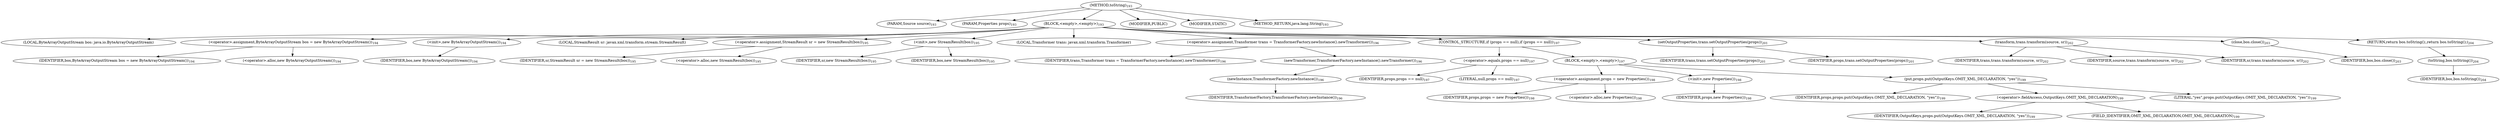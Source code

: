 digraph "toString" {  
"384" [label = <(METHOD,toString)<SUB>193</SUB>> ]
"385" [label = <(PARAM,Source source)<SUB>193</SUB>> ]
"12" [label = <(PARAM,Properties props)<SUB>193</SUB>> ]
"386" [label = <(BLOCK,&lt;empty&gt;,&lt;empty&gt;)<SUB>193</SUB>> ]
"8" [label = <(LOCAL,ByteArrayOutputStream bos: java.io.ByteArrayOutputStream)> ]
"387" [label = <(&lt;operator&gt;.assignment,ByteArrayOutputStream bos = new ByteArrayOutputStream())<SUB>194</SUB>> ]
"388" [label = <(IDENTIFIER,bos,ByteArrayOutputStream bos = new ByteArrayOutputStream())<SUB>194</SUB>> ]
"389" [label = <(&lt;operator&gt;.alloc,new ByteArrayOutputStream())<SUB>194</SUB>> ]
"390" [label = <(&lt;init&gt;,new ByteArrayOutputStream())<SUB>194</SUB>> ]
"7" [label = <(IDENTIFIER,bos,new ByteArrayOutputStream())<SUB>194</SUB>> ]
"10" [label = <(LOCAL,StreamResult sr: javax.xml.transform.stream.StreamResult)> ]
"391" [label = <(&lt;operator&gt;.assignment,StreamResult sr = new StreamResult(bos))<SUB>195</SUB>> ]
"392" [label = <(IDENTIFIER,sr,StreamResult sr = new StreamResult(bos))<SUB>195</SUB>> ]
"393" [label = <(&lt;operator&gt;.alloc,new StreamResult(bos))<SUB>195</SUB>> ]
"394" [label = <(&lt;init&gt;,new StreamResult(bos))<SUB>195</SUB>> ]
"9" [label = <(IDENTIFIER,sr,new StreamResult(bos))<SUB>195</SUB>> ]
"395" [label = <(IDENTIFIER,bos,new StreamResult(bos))<SUB>195</SUB>> ]
"396" [label = <(LOCAL,Transformer trans: javax.xml.transform.Transformer)> ]
"397" [label = <(&lt;operator&gt;.assignment,Transformer trans = TransformerFactory.newInstance().newTransformer())<SUB>196</SUB>> ]
"398" [label = <(IDENTIFIER,trans,Transformer trans = TransformerFactory.newInstance().newTransformer())<SUB>196</SUB>> ]
"399" [label = <(newTransformer,TransformerFactory.newInstance().newTransformer())<SUB>196</SUB>> ]
"400" [label = <(newInstance,TransformerFactory.newInstance())<SUB>196</SUB>> ]
"401" [label = <(IDENTIFIER,TransformerFactory,TransformerFactory.newInstance())<SUB>196</SUB>> ]
"402" [label = <(CONTROL_STRUCTURE,if (props == null),if (props == null))<SUB>197</SUB>> ]
"403" [label = <(&lt;operator&gt;.equals,props == null)<SUB>197</SUB>> ]
"404" [label = <(IDENTIFIER,props,props == null)<SUB>197</SUB>> ]
"405" [label = <(LITERAL,null,props == null)<SUB>197</SUB>> ]
"406" [label = <(BLOCK,&lt;empty&gt;,&lt;empty&gt;)<SUB>197</SUB>> ]
"407" [label = <(&lt;operator&gt;.assignment,props = new Properties())<SUB>198</SUB>> ]
"408" [label = <(IDENTIFIER,props,props = new Properties())<SUB>198</SUB>> ]
"409" [label = <(&lt;operator&gt;.alloc,new Properties())<SUB>198</SUB>> ]
"410" [label = <(&lt;init&gt;,new Properties())<SUB>198</SUB>> ]
"11" [label = <(IDENTIFIER,props,new Properties())<SUB>198</SUB>> ]
"411" [label = <(put,props.put(OutputKeys.OMIT_XML_DECLARATION, &quot;yes&quot;))<SUB>199</SUB>> ]
"412" [label = <(IDENTIFIER,props,props.put(OutputKeys.OMIT_XML_DECLARATION, &quot;yes&quot;))<SUB>199</SUB>> ]
"413" [label = <(&lt;operator&gt;.fieldAccess,OutputKeys.OMIT_XML_DECLARATION)<SUB>199</SUB>> ]
"414" [label = <(IDENTIFIER,OutputKeys,props.put(OutputKeys.OMIT_XML_DECLARATION, &quot;yes&quot;))<SUB>199</SUB>> ]
"415" [label = <(FIELD_IDENTIFIER,OMIT_XML_DECLARATION,OMIT_XML_DECLARATION)<SUB>199</SUB>> ]
"416" [label = <(LITERAL,&quot;yes&quot;,props.put(OutputKeys.OMIT_XML_DECLARATION, &quot;yes&quot;))<SUB>199</SUB>> ]
"417" [label = <(setOutputProperties,trans.setOutputProperties(props))<SUB>201</SUB>> ]
"418" [label = <(IDENTIFIER,trans,trans.setOutputProperties(props))<SUB>201</SUB>> ]
"419" [label = <(IDENTIFIER,props,trans.setOutputProperties(props))<SUB>201</SUB>> ]
"420" [label = <(transform,trans.transform(source, sr))<SUB>202</SUB>> ]
"421" [label = <(IDENTIFIER,trans,trans.transform(source, sr))<SUB>202</SUB>> ]
"422" [label = <(IDENTIFIER,source,trans.transform(source, sr))<SUB>202</SUB>> ]
"423" [label = <(IDENTIFIER,sr,trans.transform(source, sr))<SUB>202</SUB>> ]
"424" [label = <(close,bos.close())<SUB>203</SUB>> ]
"425" [label = <(IDENTIFIER,bos,bos.close())<SUB>203</SUB>> ]
"426" [label = <(RETURN,return bos.toString();,return bos.toString();)<SUB>204</SUB>> ]
"427" [label = <(toString,bos.toString())<SUB>204</SUB>> ]
"428" [label = <(IDENTIFIER,bos,bos.toString())<SUB>204</SUB>> ]
"429" [label = <(MODIFIER,PUBLIC)> ]
"430" [label = <(MODIFIER,STATIC)> ]
"431" [label = <(METHOD_RETURN,java.lang.String)<SUB>193</SUB>> ]
  "384" -> "385" 
  "384" -> "12" 
  "384" -> "386" 
  "384" -> "429" 
  "384" -> "430" 
  "384" -> "431" 
  "386" -> "8" 
  "386" -> "387" 
  "386" -> "390" 
  "386" -> "10" 
  "386" -> "391" 
  "386" -> "394" 
  "386" -> "396" 
  "386" -> "397" 
  "386" -> "402" 
  "386" -> "417" 
  "386" -> "420" 
  "386" -> "424" 
  "386" -> "426" 
  "387" -> "388" 
  "387" -> "389" 
  "390" -> "7" 
  "391" -> "392" 
  "391" -> "393" 
  "394" -> "9" 
  "394" -> "395" 
  "397" -> "398" 
  "397" -> "399" 
  "399" -> "400" 
  "400" -> "401" 
  "402" -> "403" 
  "402" -> "406" 
  "403" -> "404" 
  "403" -> "405" 
  "406" -> "407" 
  "406" -> "410" 
  "406" -> "411" 
  "407" -> "408" 
  "407" -> "409" 
  "410" -> "11" 
  "411" -> "412" 
  "411" -> "413" 
  "411" -> "416" 
  "413" -> "414" 
  "413" -> "415" 
  "417" -> "418" 
  "417" -> "419" 
  "420" -> "421" 
  "420" -> "422" 
  "420" -> "423" 
  "424" -> "425" 
  "426" -> "427" 
  "427" -> "428" 
}
